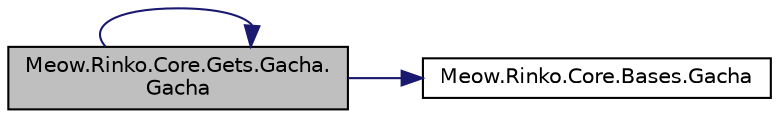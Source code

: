 digraph "Meow.Rinko.Core.Gets.Gacha.Gacha"
{
 // LATEX_PDF_SIZE
  edge [fontname="Helvetica",fontsize="10",labelfontname="Helvetica",labelfontsize="10"];
  node [fontname="Helvetica",fontsize="10",shape=record];
  rankdir="LR";
  Node1 [label="Meow.Rinko.Core.Gets.Gacha.\lGacha",height=0.2,width=0.4,color="black", fillcolor="grey75", style="filled", fontcolor="black",tooltip="初始化某卡池"];
  Node1 -> Node2 [color="midnightblue",fontsize="10",style="solid",fontname="Helvetica"];
  Node2 [label="Meow.Rinko.Core.Bases.Gacha",height=0.2,width=0.4,color="black", fillcolor="white", style="filled",URL="$classMeow_1_1Rinko_1_1Core_1_1Bases.html#ae0440938534d18ca7717b47d9fded279",tooltip="获得某个固定编号卡池的数据"];
  Node1 -> Node1 [color="midnightblue",fontsize="10",style="solid",fontname="Helvetica"];
}
